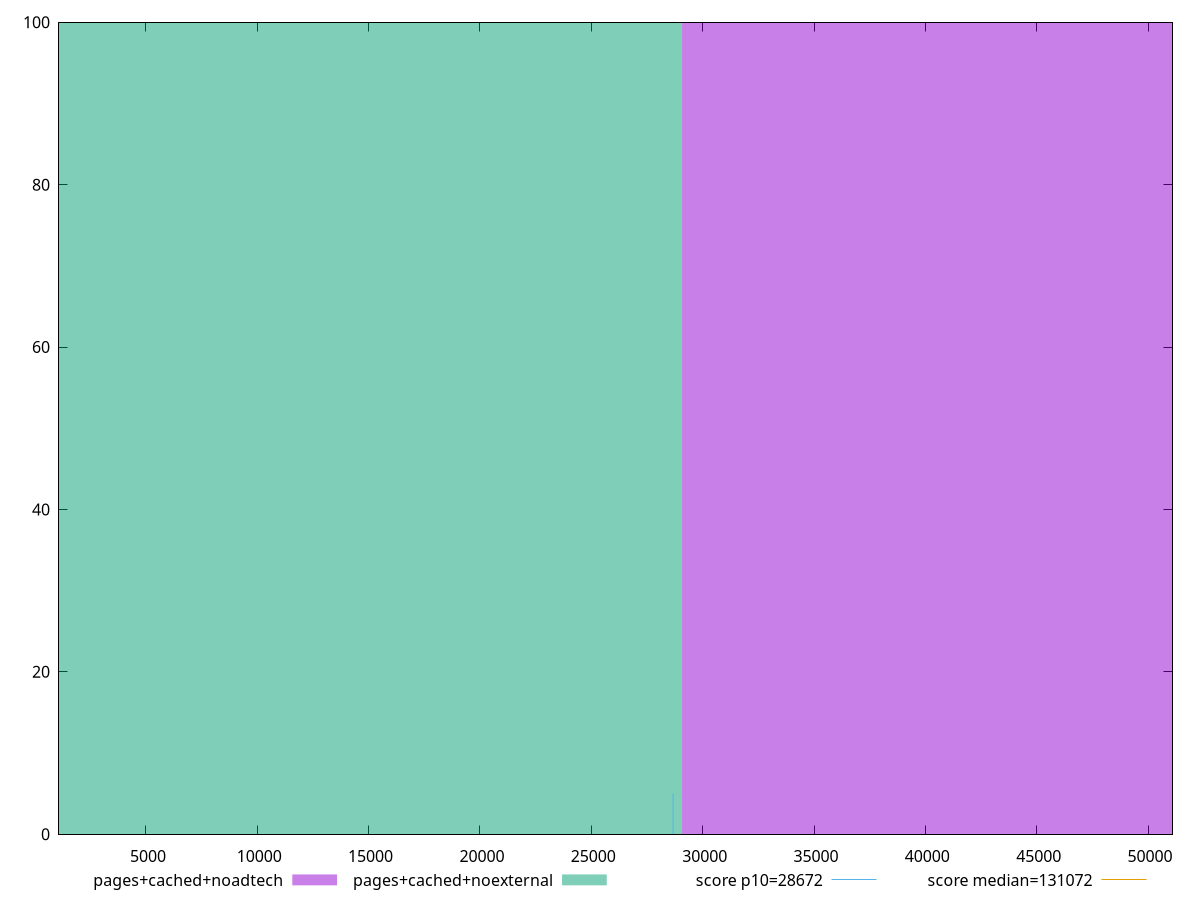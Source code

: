 reset

$pagesCachedNoadtech <<EOF
58147.739659762025 100
EOF

$pagesCachedNoexternal <<EOF
0 100
EOF

set key outside below
set boxwidth 58147.739659762025
set xrange [1098:51097]
set yrange [0:100]
set style fill transparent solid 0.5 noborder

set parametric
set terminal svg size 640, 500 enhanced background rgb 'white'
set output "report_00007_2020-12-11T15:55:29.892Z/uses-long-cache-ttl/comparison/histogram/4_vs_5.svg"

plot $pagesCachedNoadtech title "pages+cached+noadtech" with boxes, \
     $pagesCachedNoexternal title "pages+cached+noexternal" with boxes, \
     28672,t title "score p10=28672", \
     131072,t title "score median=131072"

reset
